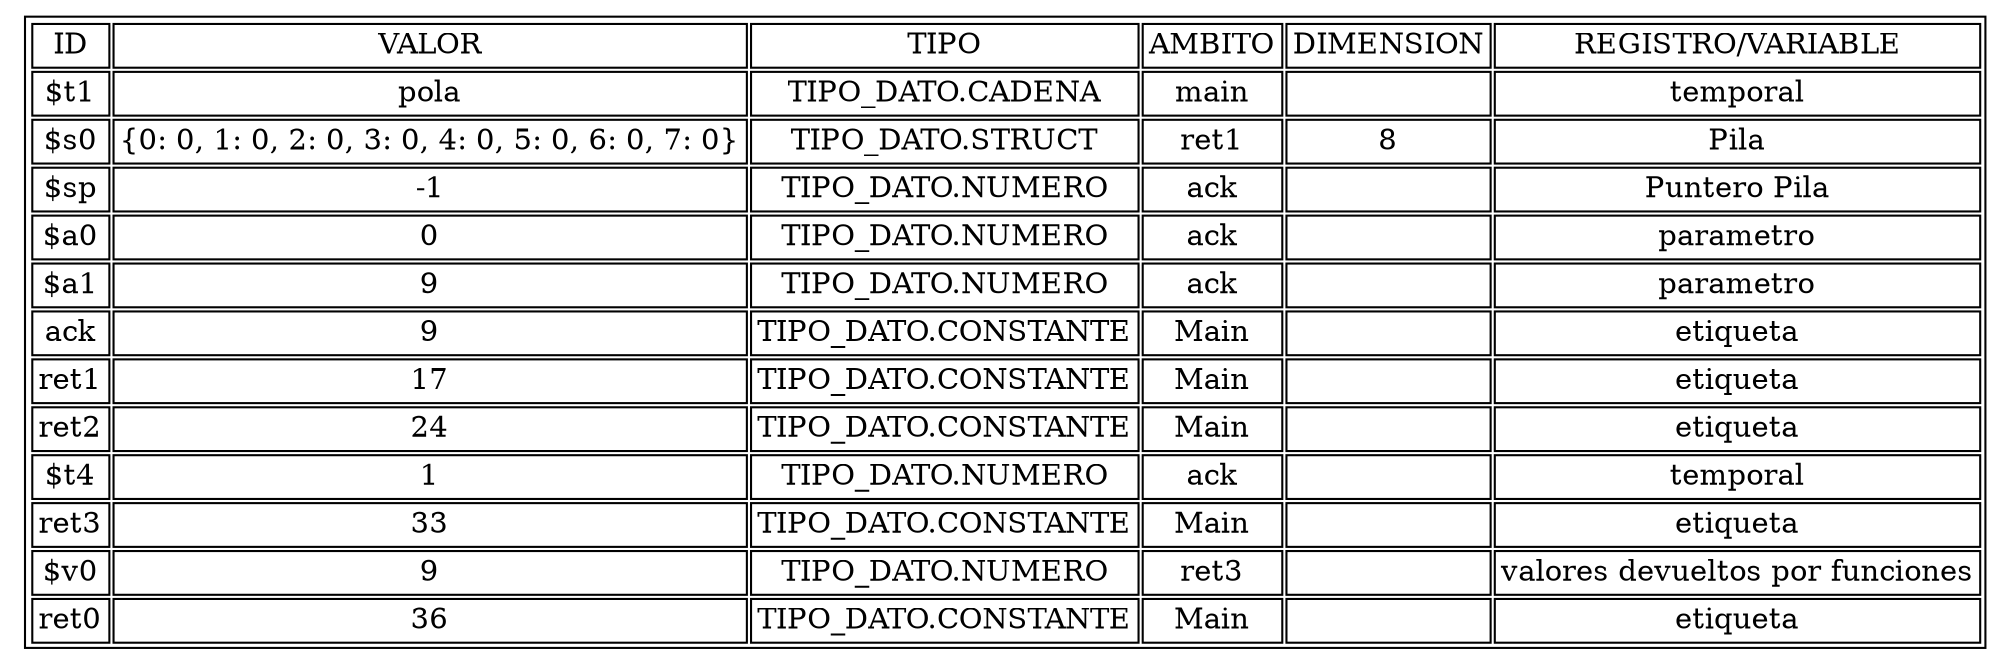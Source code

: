 digraph H {
aHtmlTable [
shape=plaintext
label=<
<table border='1' cellborder='1'>
<tr>
<td>ID</td>
<td>VALOR</td>
<td>TIPO</td>
<td>AMBITO</td>
<td>DIMENSION</td><td>REGISTRO/VARIABLE</td></tr>
<tr>
<td>$t1</td>
<td>pola</td>
<td>TIPO_DATO.CADENA</td>
<td>main</td>
<td> </td><td>temporal</td>
</tr>
<tr>
<td>$s0</td>
<td>{0: 0, 1: 0, 2: 0, 3: 0, 4: 0, 5: 0, 6: 0, 7: 0}</td>
<td>TIPO_DATO.STRUCT</td>
<td>ret1</td>
<td>8</td>
<td>Pila</td>
</tr>
<tr>
<td>$sp</td>
<td>-1</td>
<td>TIPO_DATO.NUMERO</td>
<td>ack</td>
<td> </td><td>Puntero Pila</td>
</tr>
<tr>
<td>$a0</td>
<td>0</td>
<td>TIPO_DATO.NUMERO</td>
<td>ack</td>
<td> </td><td>parametro</td>
</tr>
<tr>
<td>$a1</td>
<td>9</td>
<td>TIPO_DATO.NUMERO</td>
<td>ack</td>
<td> </td><td>parametro</td>
</tr>
<tr>
<td>ack</td>
<td>9</td>
<td>TIPO_DATO.CONSTANTE</td>
<td>Main</td>
<td> </td><td>etiqueta</td>
</tr>
<tr>
<td>ret1</td>
<td>17</td>
<td>TIPO_DATO.CONSTANTE</td>
<td>Main</td>
<td> </td><td>etiqueta</td>
</tr>
<tr>
<td>ret2</td>
<td>24</td>
<td>TIPO_DATO.CONSTANTE</td>
<td>Main</td>
<td> </td><td>etiqueta</td>
</tr>
<tr>
<td>$t4</td>
<td>1</td>
<td>TIPO_DATO.NUMERO</td>
<td>ack</td>
<td> </td><td>temporal</td>
</tr>
<tr>
<td>ret3</td>
<td>33</td>
<td>TIPO_DATO.CONSTANTE</td>
<td>Main</td>
<td> </td><td>etiqueta</td>
</tr>
<tr>
<td>$v0</td>
<td>9</td>
<td>TIPO_DATO.NUMERO</td>
<td>ret3</td>
<td> </td><td>valores devueltos por funciones</td>
</tr>
<tr>
<td>ret0</td>
<td>36</td>
<td>TIPO_DATO.CONSTANTE</td>
<td>Main</td>
<td> </td><td>etiqueta</td>
</tr>
</table>
>];
}
